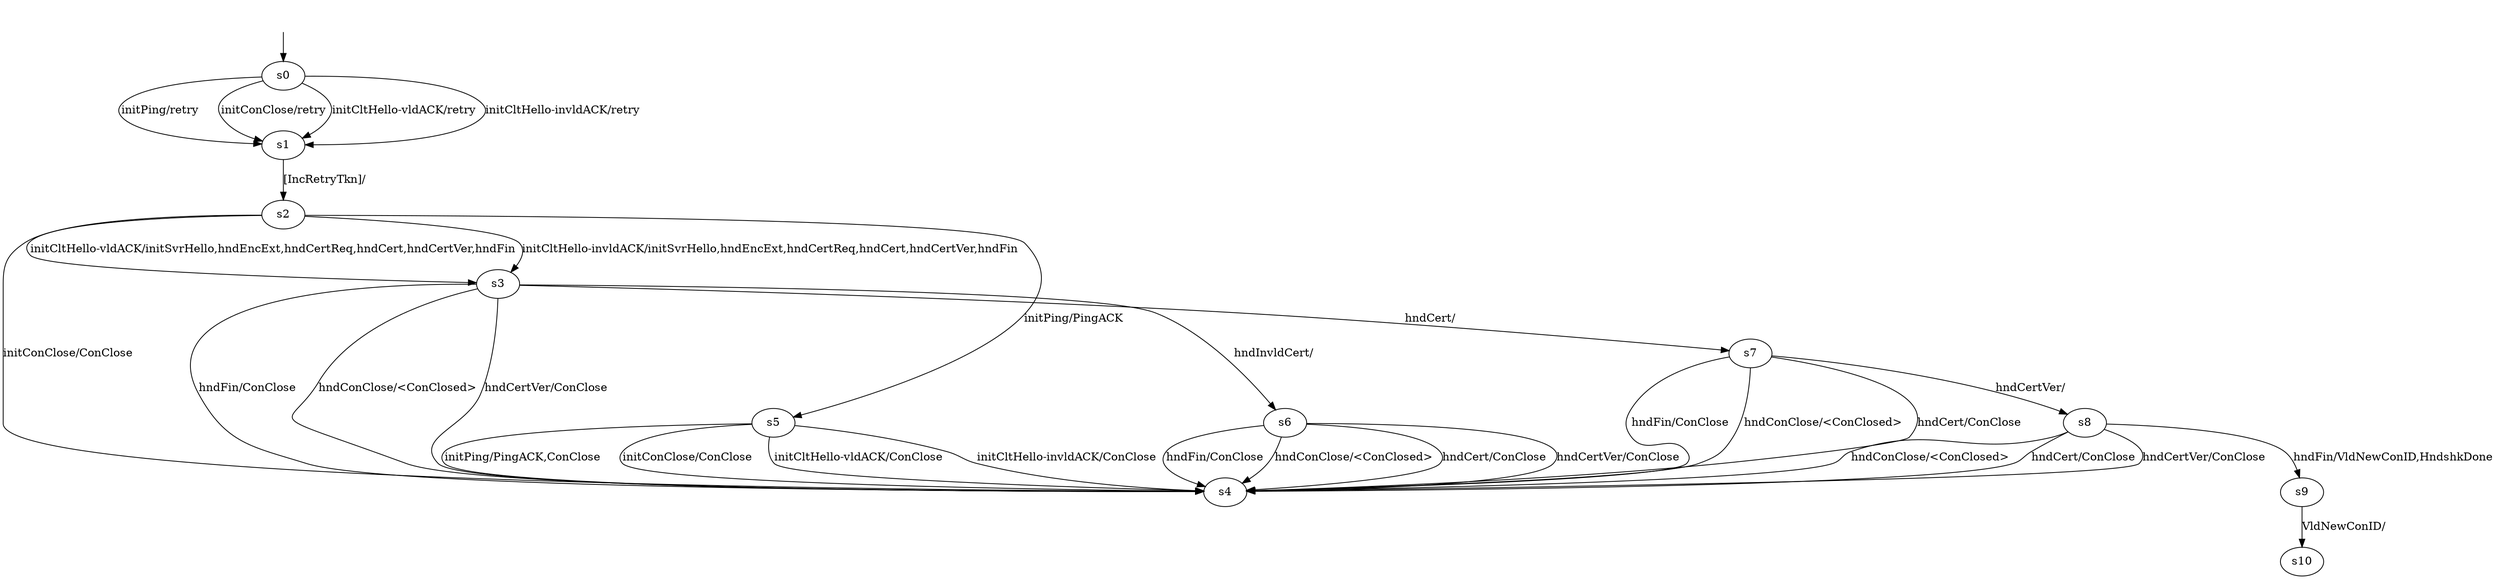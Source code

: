digraph "picoModels/pico-BWRCA-CS-1/learnedModel" {
s0 [label=s0];
s1 [label=s1];
s2 [label=s2];
s3 [label=s3];
s4 [label=s4];
s5 [label=s5];
s6 [label=s6];
s7 [label=s7];
s8 [label=s8];
s9 [label=s9];
s10 [label=s10];
s0 -> s1  [label="initPing/retry "];
s0 -> s1  [label="initConClose/retry "];
s0 -> s1  [label="initCltHello-vldACK/retry "];
s0 -> s1  [label="initCltHello-invldACK/retry "];
s1 -> s2  [label="[IncRetryTkn]/ "];
s2 -> s5  [label="initPing/PingACK "];
s2 -> s4  [label="initConClose/ConClose "];
s2 -> s3  [label="initCltHello-vldACK/initSvrHello,hndEncExt,hndCertReq,hndCert,hndCertVer,hndFin "];
s2 -> s3  [label="initCltHello-invldACK/initSvrHello,hndEncExt,hndCertReq,hndCert,hndCertVer,hndFin "];
s3 -> s4  [label="hndFin/ConClose "];
s3 -> s4  [label="hndConClose/<ConClosed> "];
s3 -> s7  [label="hndCert/ "];
s3 -> s6  [label="hndInvldCert/ "];
s3 -> s4  [label="hndCertVer/ConClose "];
s5 -> s4  [label="initPing/PingACK,ConClose "];
s5 -> s4  [label="initConClose/ConClose "];
s5 -> s4  [label="initCltHello-vldACK/ConClose "];
s5 -> s4  [label="initCltHello-invldACK/ConClose "];
s6 -> s4  [label="hndFin/ConClose "];
s6 -> s4  [label="hndConClose/<ConClosed> "];
s6 -> s4  [label="hndCert/ConClose "];
s6 -> s4  [label="hndCertVer/ConClose "];
s7 -> s4  [label="hndFin/ConClose "];
s7 -> s4  [label="hndConClose/<ConClosed> "];
s7 -> s4  [label="hndCert/ConClose "];
s7 -> s8  [label="hndCertVer/ "];
s8 -> s9  [label="hndFin/VldNewConID,HndshkDone "];
s8 -> s4  [label="hndConClose/<ConClosed> "];
s8 -> s4  [label="hndCert/ConClose "];
s8 -> s4  [label="hndCertVer/ConClose "];
s9 -> s10  [label="VldNewConID/ "];
__start0 [label="", shape=none];
__start0 -> s0  [label=""];
}
